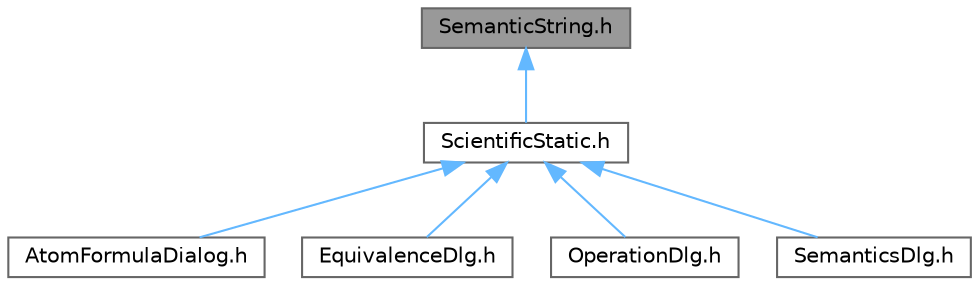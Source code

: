 digraph "SemanticString.h"
{
 // LATEX_PDF_SIZE
  bgcolor="transparent";
  edge [fontname=Helvetica,fontsize=10,labelfontname=Helvetica,labelfontsize=10];
  node [fontname=Helvetica,fontsize=10,shape=box,height=0.2,width=0.4];
  Node1 [id="Node000001",label="SemanticString.h",height=0.2,width=0.4,color="gray40", fillcolor="grey60", style="filled", fontcolor="black",tooltip="Defines the SemanticString class and related enumerations for mathematical text styling."];
  Node1 -> Node2 [id="edge1_Node000001_Node000002",dir="back",color="steelblue1",style="solid",tooltip=" "];
  Node2 [id="Node000002",label="ScientificStatic.h",height=0.2,width=0.4,color="grey40", fillcolor="white", style="filled",URL="$ScientificStatic_8h_source.html",tooltip=" "];
  Node2 -> Node3 [id="edge2_Node000002_Node000003",dir="back",color="steelblue1",style="solid",tooltip=" "];
  Node3 [id="Node000003",label="AtomFormulaDialog.h",height=0.2,width=0.4,color="grey40", fillcolor="white", style="filled",URL="$AtomFormulaDialog_8h_source.html",tooltip=" "];
  Node2 -> Node4 [id="edge3_Node000002_Node000004",dir="back",color="steelblue1",style="solid",tooltip=" "];
  Node4 [id="Node000004",label="EquivalenceDlg.h",height=0.2,width=0.4,color="grey40", fillcolor="white", style="filled",URL="$EquivalenceDlg_8h_source.html",tooltip=" "];
  Node2 -> Node5 [id="edge4_Node000002_Node000005",dir="back",color="steelblue1",style="solid",tooltip=" "];
  Node5 [id="Node000005",label="OperationDlg.h",height=0.2,width=0.4,color="grey40", fillcolor="white", style="filled",URL="$OperationDlg_8h.html",tooltip="Defines the OperationDlg class for performing operations on formulas."];
  Node2 -> Node6 [id="edge5_Node000002_Node000006",dir="back",color="steelblue1",style="solid",tooltip=" "];
  Node6 [id="Node000006",label="SemanticsDlg.h",height=0.2,width=0.4,color="grey40", fillcolor="white", style="filled",URL="$SemanticsDlg_8h_source.html",tooltip=" "];
}
